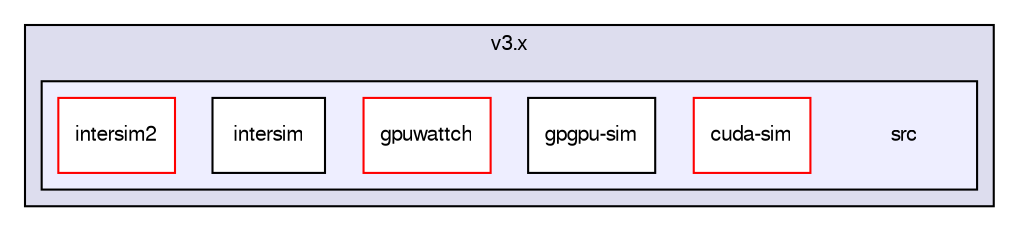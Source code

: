 digraph G {
  bgcolor=transparent;
  compound=true
  node [ fontsize="10", fontname="FreeSans"];
  edge [ labelfontsize="10", labelfontname="FreeSans"];
  subgraph clusterdir_c934b74ccb33d6b9bfd1e576787940d8 {
    graph [ bgcolor="#ddddee", pencolor="black", label="v3.x" fontname="FreeSans", fontsize="10", URL="dir_c934b74ccb33d6b9bfd1e576787940d8.html"]
  subgraph clusterdir_da58ad9beee6988f697f1a76e412a52a {
    graph [ bgcolor="#eeeeff", pencolor="black", label="" URL="dir_da58ad9beee6988f697f1a76e412a52a.html"];
    dir_da58ad9beee6988f697f1a76e412a52a [shape=plaintext label="src"];
    dir_2d77c6696a6548cf53989385b9967e1d [shape=box label="cuda-sim" color="red" fillcolor="white" style="filled" URL="dir_2d77c6696a6548cf53989385b9967e1d.html"];
    dir_d956d62670f5e9a38a62eba10b09b5c2 [shape=box label="gpgpu-sim" color="black" fillcolor="white" style="filled" URL="dir_d956d62670f5e9a38a62eba10b09b5c2.html"];
    dir_e4ac30e7c77047a48208b8444737dc6a [shape=box label="gpuwattch" color="red" fillcolor="white" style="filled" URL="dir_e4ac30e7c77047a48208b8444737dc6a.html"];
    dir_fa6ba10d8e23e1d8c8ce4b633588e39b [shape=box label="intersim" color="black" fillcolor="white" style="filled" URL="dir_fa6ba10d8e23e1d8c8ce4b633588e39b.html"];
    dir_7e44b91c2d8bca2324eb4df0ed8bb374 [shape=box label="intersim2" color="red" fillcolor="white" style="filled" URL="dir_7e44b91c2d8bca2324eb4df0ed8bb374.html"];
  }
  }
}
